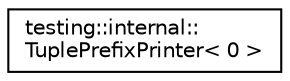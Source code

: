 digraph "Graphical Class Hierarchy"
{
  edge [fontname="Helvetica",fontsize="10",labelfontname="Helvetica",labelfontsize="10"];
  node [fontname="Helvetica",fontsize="10",shape=record];
  rankdir="LR";
  Node0 [label="testing::internal::\lTuplePrefixPrinter\< 0 \>",height=0.2,width=0.4,color="black", fillcolor="white", style="filled",URL="$structtesting_1_1internal_1_1TuplePrefixPrinter_3_010_01_4.html"];
}
